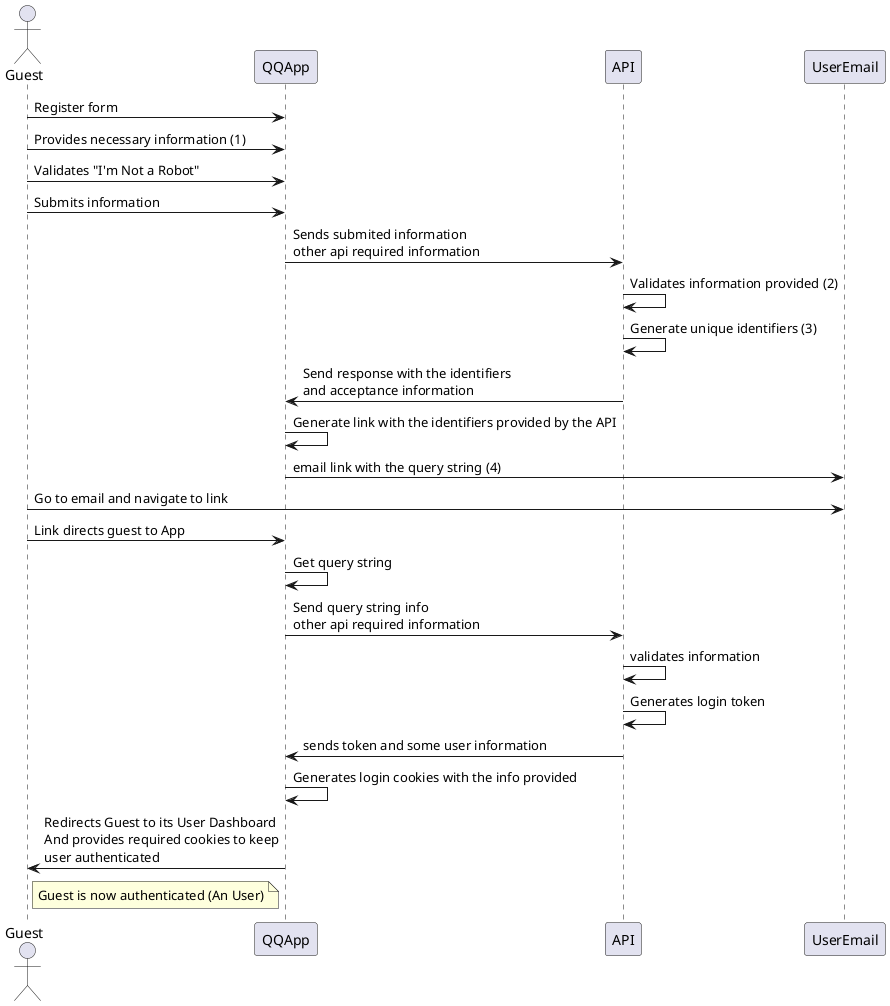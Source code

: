 @startuml RegisterUser

actor Guest as guest
participant QQApp as qq
participant API as api
participant UserEmail as email
guest->qq: Register form
guest->qq: Provides necessary information (1)
guest->qq: Validates "I'm Not a Robot"
guest->qq: Submits information
qq->api: Sends submited information\nother api required information
api->api: Validates information provided (2)
api->api: Generate unique identifiers (3)
api->qq: Send response with the identifiers\nand acceptance information
qq->qq: Generate link with the identifiers provided by the API
qq->email: email link with the query string (4)
guest->email:Go to email and navigate to link
guest->qq: Link directs guest to App
qq->qq: Get query string
qq->api: Send query string info\nother api required information
api->api: validates information
api->api: Generates login token
api->qq: sends token and some user information
qq->qq: Generates login cookies with the info provided
qq->guest: Redirects Guest to its User Dashboard\nAnd provides required cookies to keep\nuser authenticated
note right of guest : Guest is now authenticated (An User)

@enduml